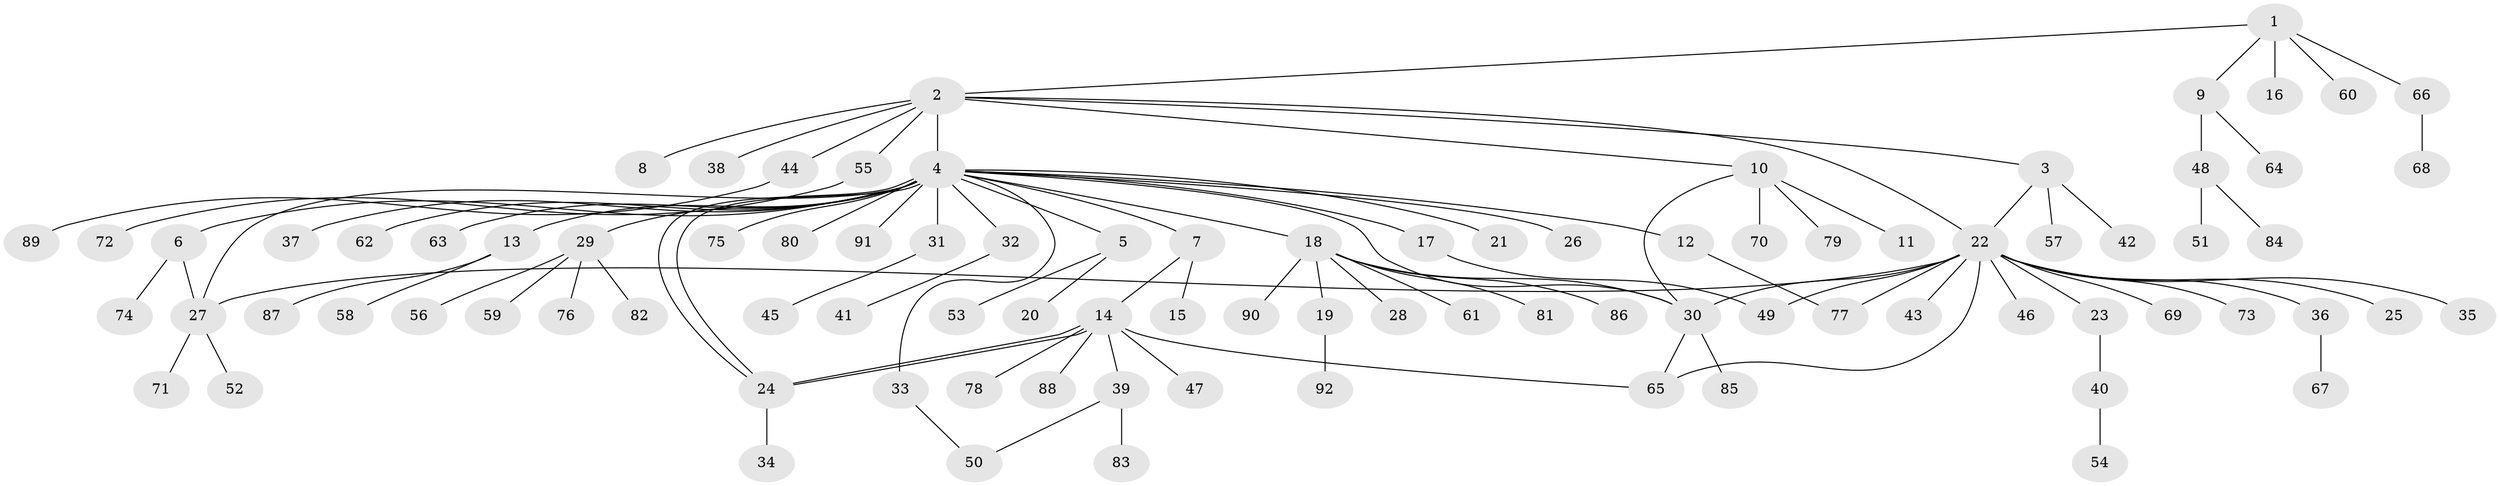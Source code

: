 // Generated by graph-tools (version 1.1) at 2025/11/02/27/25 16:11:13]
// undirected, 92 vertices, 105 edges
graph export_dot {
graph [start="1"]
  node [color=gray90,style=filled];
  1;
  2;
  3;
  4;
  5;
  6;
  7;
  8;
  9;
  10;
  11;
  12;
  13;
  14;
  15;
  16;
  17;
  18;
  19;
  20;
  21;
  22;
  23;
  24;
  25;
  26;
  27;
  28;
  29;
  30;
  31;
  32;
  33;
  34;
  35;
  36;
  37;
  38;
  39;
  40;
  41;
  42;
  43;
  44;
  45;
  46;
  47;
  48;
  49;
  50;
  51;
  52;
  53;
  54;
  55;
  56;
  57;
  58;
  59;
  60;
  61;
  62;
  63;
  64;
  65;
  66;
  67;
  68;
  69;
  70;
  71;
  72;
  73;
  74;
  75;
  76;
  77;
  78;
  79;
  80;
  81;
  82;
  83;
  84;
  85;
  86;
  87;
  88;
  89;
  90;
  91;
  92;
  1 -- 2;
  1 -- 9;
  1 -- 16;
  1 -- 60;
  1 -- 66;
  2 -- 3;
  2 -- 4;
  2 -- 8;
  2 -- 10;
  2 -- 22;
  2 -- 38;
  2 -- 44;
  2 -- 55;
  3 -- 22;
  3 -- 42;
  3 -- 57;
  4 -- 5;
  4 -- 6;
  4 -- 7;
  4 -- 12;
  4 -- 13;
  4 -- 17;
  4 -- 18;
  4 -- 21;
  4 -- 24;
  4 -- 24;
  4 -- 26;
  4 -- 27;
  4 -- 29;
  4 -- 30;
  4 -- 31;
  4 -- 32;
  4 -- 33;
  4 -- 37;
  4 -- 62;
  4 -- 63;
  4 -- 75;
  4 -- 80;
  4 -- 91;
  5 -- 20;
  5 -- 53;
  6 -- 27;
  6 -- 74;
  7 -- 14;
  7 -- 15;
  9 -- 48;
  9 -- 64;
  10 -- 11;
  10 -- 30;
  10 -- 70;
  10 -- 79;
  12 -- 77;
  13 -- 58;
  13 -- 87;
  14 -- 24;
  14 -- 24;
  14 -- 39;
  14 -- 47;
  14 -- 65;
  14 -- 78;
  14 -- 88;
  17 -- 49;
  18 -- 19;
  18 -- 28;
  18 -- 30;
  18 -- 61;
  18 -- 81;
  18 -- 86;
  18 -- 90;
  19 -- 92;
  22 -- 23;
  22 -- 25;
  22 -- 27;
  22 -- 30;
  22 -- 35;
  22 -- 36;
  22 -- 43;
  22 -- 46;
  22 -- 49;
  22 -- 65;
  22 -- 69;
  22 -- 73;
  22 -- 77;
  23 -- 40;
  24 -- 34;
  27 -- 52;
  27 -- 71;
  29 -- 56;
  29 -- 59;
  29 -- 76;
  29 -- 82;
  30 -- 65;
  30 -- 85;
  31 -- 45;
  32 -- 41;
  33 -- 50;
  36 -- 67;
  39 -- 50;
  39 -- 83;
  40 -- 54;
  44 -- 89;
  48 -- 51;
  48 -- 84;
  55 -- 72;
  66 -- 68;
}

